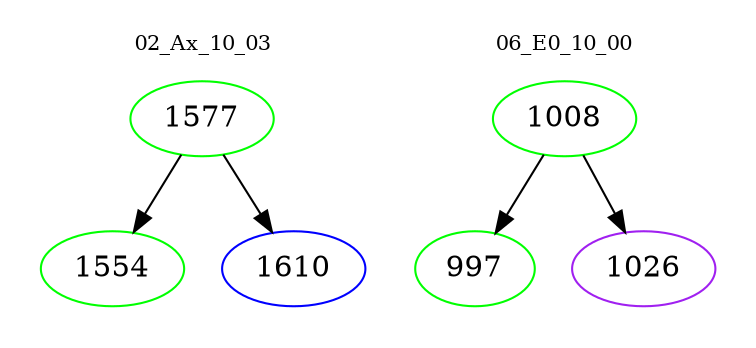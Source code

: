digraph{
subgraph cluster_0 {
color = white
label = "02_Ax_10_03";
fontsize=10;
T0_1577 [label="1577", color="green"]
T0_1577 -> T0_1554 [color="black"]
T0_1554 [label="1554", color="green"]
T0_1577 -> T0_1610 [color="black"]
T0_1610 [label="1610", color="blue"]
}
subgraph cluster_1 {
color = white
label = "06_E0_10_00";
fontsize=10;
T1_1008 [label="1008", color="green"]
T1_1008 -> T1_997 [color="black"]
T1_997 [label="997", color="green"]
T1_1008 -> T1_1026 [color="black"]
T1_1026 [label="1026", color="purple"]
}
}
